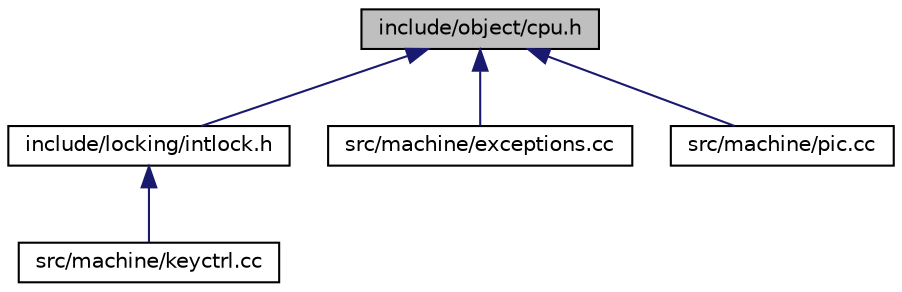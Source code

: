 digraph G
{
  bgcolor="transparent";
  edge [fontname="Helvetica",fontsize="10",labelfontname="Helvetica",labelfontsize="10"];
  node [fontname="Helvetica",fontsize="10",shape=record];
  Node1 [label="include/object/cpu.h",height=0.2,width=0.4,color="black", fillcolor="grey75", style="filled" fontcolor="black"];
  Node1 -> Node2 [dir="back",color="midnightblue",fontsize="10",style="solid",fontname="Helvetica"];
  Node2 [label="include/locking/intlock.h",height=0.2,width=0.4,color="black",URL="$intlock_8h.html"];
  Node2 -> Node3 [dir="back",color="midnightblue",fontsize="10",style="solid",fontname="Helvetica"];
  Node3 [label="src/machine/keyctrl.cc",height=0.2,width=0.4,color="black",URL="$keyctrl_8cc.html"];
  Node1 -> Node4 [dir="back",color="midnightblue",fontsize="10",style="solid",fontname="Helvetica"];
  Node4 [label="src/machine/exceptions.cc",height=0.2,width=0.4,color="black",URL="$exceptions_8cc.html",tooltip="interrupt handler function"];
  Node1 -> Node5 [dir="back",color="midnightblue",fontsize="10",style="solid",fontname="Helvetica"];
  Node5 [label="src/machine/pic.cc",height=0.2,width=0.4,color="black",URL="$pic_8cc.html"];
}
